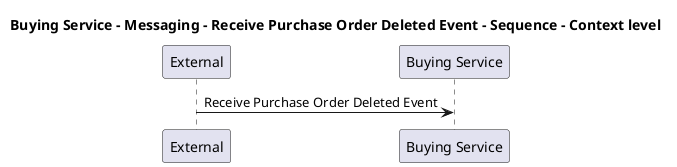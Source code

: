 @startuml

title Buying Service - Messaging - Receive Purchase Order Deleted Event - Sequence - Context level

participant "External" as C4InterFlow.SoftwareSystems.ExternalSystem
participant "Buying Service" as ECommercePlatform.SoftwareSystems.BuyingService

C4InterFlow.SoftwareSystems.ExternalSystem -> ECommercePlatform.SoftwareSystems.BuyingService : Receive Purchase Order Deleted Event


@enduml
